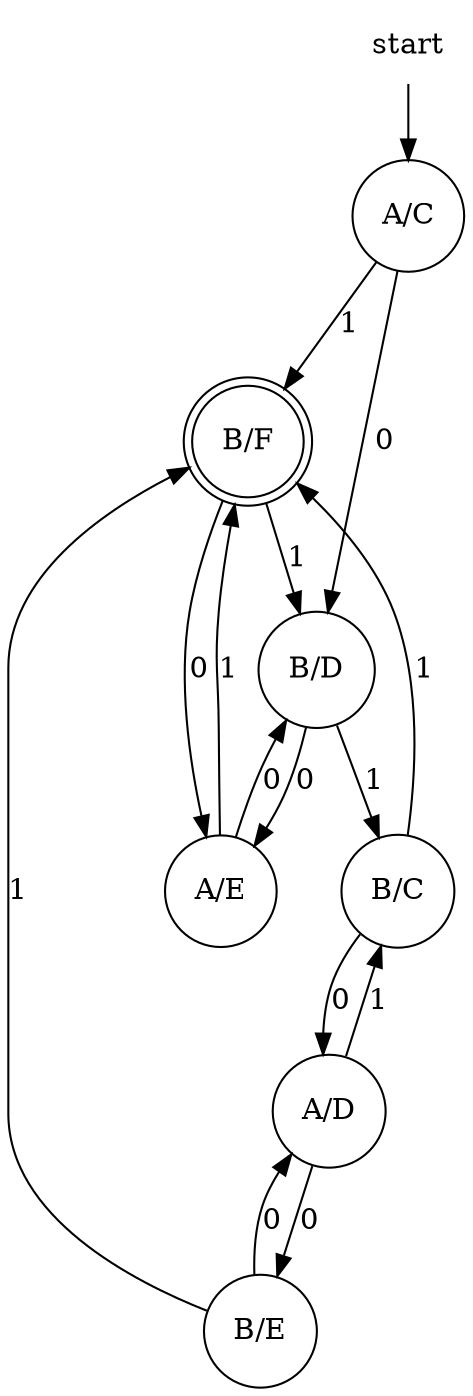 digraph automaton {
//    rankdir = LR
    node [shape=none]; start;
    node [shape=doublecircle]; "B/F";
    node [shape=circle];
    start -> "A/C";
    "A/C" -> "B/D" [label="0"];
    "A/C" -> "B/F" [label="1"];
    "A/E" -> "B/D" [label="0"];
    "A/E" -> "B/F" [label="1"];
    "A/D" -> "B/E" [label="0"];
    "A/D" -> "B/C" [label="1"];
    "B/D" -> "A/E" [label="0"];
    "B/D" -> "B/C" [label="1"];
    "B/E" -> "A/D" [label="0"];
    "B/E" -> "B/F" [label="1"];
    "B/F" -> "A/E" [label="0"];
    "B/F" -> "B/D" [label="1"];
    "B/C" -> "A/D" [label="0"];
    "B/C" -> "B/F" [label="1"];
}

